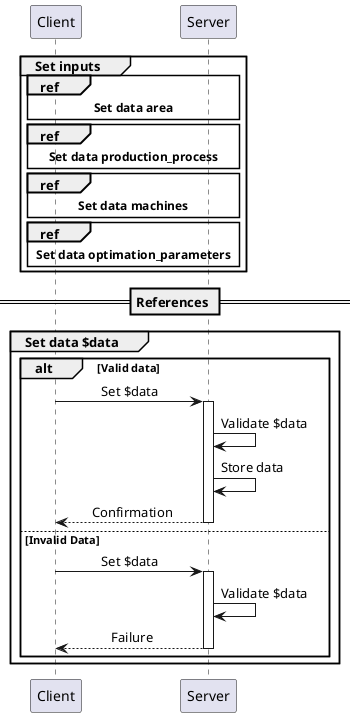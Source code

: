 @startuml Data_setting_activity
skinparam sequenceMessageAlign center

group Set inputs
    ref over Client, Server : **Set data area**
    ref over Client, Server : **Set data production_process**
    ref over Client, Server : **Set data machines**
    ref over Client, Server : **Set data optimation_parameters**
end

== References ==

group Set data $data

    alt Valid data
        Client -> Server ++ : Set $data
        Server -> Server : Validate $data
        Server -> Server : Store data
        Server --> Client -- : Confirmation
    else Invalid Data
        Client -> Server ++ : Set $data
        Server -> Server : Validate $data
        Server --> Client -- : Failure
    end
end
@enduml